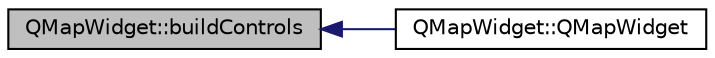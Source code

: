 digraph "QMapWidget::buildControls"
{
 // INTERACTIVE_SVG=YES
  bgcolor="transparent";
  edge [fontname="Helvetica",fontsize="10",labelfontname="Helvetica",labelfontsize="10"];
  node [fontname="Helvetica",fontsize="10",shape=record];
  rankdir="LR";
  Node1 [label="QMapWidget::buildControls",height=0.2,width=0.4,color="black", fillcolor="grey75", style="filled", fontcolor="black"];
  Node1 -> Node2 [dir="back",color="midnightblue",fontsize="10",style="solid",fontname="Helvetica"];
  Node2 [label="QMapWidget::QMapWidget",height=0.2,width=0.4,color="black",URL="$class_q_map_widget.html#a5da7c17734c336f1506f2b50f240915f"];
}
